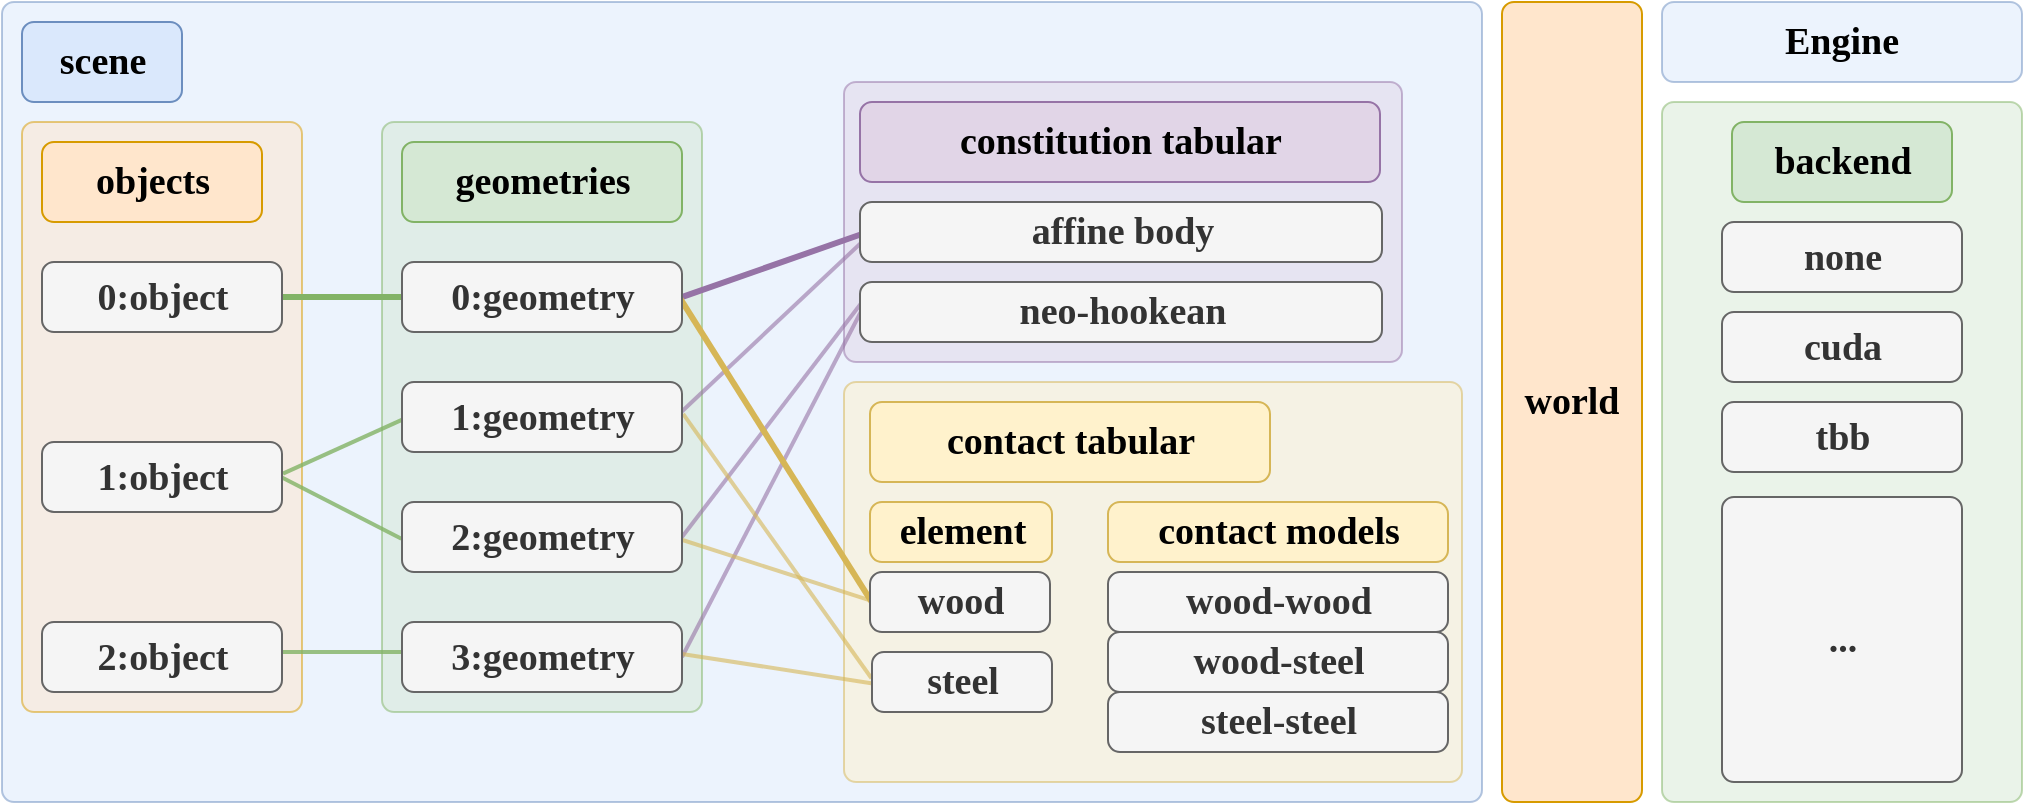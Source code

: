 <mxfile version="24.0.4" type="device">
  <diagram name="第 1 页" id="SAHKPxjK9V1qAOfatdbY">
    <mxGraphModel dx="3015" dy="2055" grid="1" gridSize="10" guides="1" tooltips="1" connect="1" arrows="1" fold="1" page="1" pageScale="1" pageWidth="827" pageHeight="1169" math="0" shadow="0">
      <root>
        <mxCell id="0" />
        <mxCell id="1" parent="0" />
        <mxCell id="b9sYkB1GpHUD2K_iO5PB-35" value="" style="rounded=1;whiteSpace=wrap;html=1;movable=1;resizable=1;rotatable=1;deletable=1;editable=1;locked=0;connectable=1;fillColor=#dae8fc;strokeColor=#6c8ebf;shadow=0;opacity=50;absoluteArcSize=1;arcSize=12;" parent="1" vertex="1">
          <mxGeometry x="-20" y="-210" width="740" height="400" as="geometry" />
        </mxCell>
        <mxCell id="lv3CAIxyMZGmVp8VG3db-56" value="" style="rounded=1;whiteSpace=wrap;html=1;movable=1;resizable=1;rotatable=1;deletable=1;editable=1;locked=0;connectable=1;fillColor=#d5e8d4;strokeColor=#82b366;shadow=0;opacity=50;absoluteArcSize=1;arcSize=12;" parent="1" vertex="1">
          <mxGeometry x="170" y="-150" width="160" height="295" as="geometry" />
        </mxCell>
        <mxCell id="lv3CAIxyMZGmVp8VG3db-7" value="" style="rounded=1;whiteSpace=wrap;html=1;movable=1;resizable=1;rotatable=1;deletable=1;editable=1;locked=0;connectable=1;fillColor=#fff2cc;strokeColor=#d6b656;shadow=0;opacity=50;absoluteArcSize=1;arcSize=12;" parent="1" vertex="1">
          <mxGeometry x="401" y="-20" width="309" height="200" as="geometry" />
        </mxCell>
        <mxCell id="lv3CAIxyMZGmVp8VG3db-6" value="" style="rounded=1;whiteSpace=wrap;html=1;movable=1;resizable=1;rotatable=1;deletable=1;editable=1;locked=0;connectable=1;fillColor=#e1d5e7;strokeColor=#9673a6;shadow=0;opacity=50;absoluteArcSize=1;arcSize=12;" parent="1" vertex="1">
          <mxGeometry x="401" y="-170" width="279" height="140" as="geometry" />
        </mxCell>
        <mxCell id="b9sYkB1GpHUD2K_iO5PB-41" value="" style="rounded=1;whiteSpace=wrap;html=1;movable=1;resizable=1;rotatable=1;deletable=1;editable=1;locked=0;connectable=1;fillColor=#ffe6cc;strokeColor=#d79b00;shadow=0;opacity=50;absoluteArcSize=1;arcSize=12;" parent="1" vertex="1">
          <mxGeometry x="-10" y="-150" width="140" height="295" as="geometry" />
        </mxCell>
        <mxCell id="b9sYkB1GpHUD2K_iO5PB-42" value="&lt;span style=&quot;font-size: 19px;&quot;&gt;&lt;b&gt;&lt;font face=&quot;Lucida Console&quot;&gt;scene&lt;br&gt;&lt;/font&gt;&lt;/b&gt;&lt;/span&gt;" style="text;html=1;align=center;verticalAlign=middle;resizable=0;points=[];autosize=1;strokeColor=#6c8ebf;fillColor=#dae8fc;rounded=1;absoluteArcSize=1;arcSize=12;" parent="1" vertex="1">
          <mxGeometry x="-10" y="-200" width="80" height="40" as="geometry" />
        </mxCell>
        <mxCell id="lv3CAIxyMZGmVp8VG3db-1" value="&lt;span style=&quot;font-size: 19px;&quot;&gt;&lt;b&gt;&lt;font face=&quot;Lucida Console&quot;&gt;constitution tabular&lt;br&gt;&lt;/font&gt;&lt;/b&gt;&lt;/span&gt;" style="text;html=1;align=center;verticalAlign=middle;resizable=0;points=[];autosize=1;strokeColor=#9673a6;fillColor=#e1d5e7;rounded=1;absoluteArcSize=1;arcSize=12;" parent="1" vertex="1">
          <mxGeometry x="409" y="-160" width="260" height="40" as="geometry" />
        </mxCell>
        <mxCell id="lv3CAIxyMZGmVp8VG3db-2" value="&lt;span style=&quot;font-size: 19px;&quot;&gt;&lt;b&gt;&lt;font face=&quot;Lucida Console&quot;&gt;contact tabular&lt;br&gt;&lt;/font&gt;&lt;/b&gt;&lt;/span&gt;" style="text;html=1;align=center;verticalAlign=middle;resizable=0;points=[];autosize=1;strokeColor=#d6b656;fillColor=#fff2cc;rounded=1;absoluteArcSize=1;arcSize=12;" parent="1" vertex="1">
          <mxGeometry x="414" y="-10" width="200" height="40" as="geometry" />
        </mxCell>
        <mxCell id="lv3CAIxyMZGmVp8VG3db-8" value="&lt;span style=&quot;font-size: 19px;&quot;&gt;&lt;b&gt;&lt;font face=&quot;Lucida Console&quot;&gt;wood-wood&lt;br&gt;&lt;/font&gt;&lt;/b&gt;&lt;/span&gt;" style="text;html=1;align=center;verticalAlign=middle;resizable=1;points=[];autosize=0;strokeColor=#666666;fillColor=#f5f5f5;rounded=1;absoluteArcSize=1;arcSize=12;fontColor=#333333;imageAspect=1;" parent="1" vertex="1">
          <mxGeometry x="533" y="75" width="170" height="30" as="geometry" />
        </mxCell>
        <mxCell id="lv3CAIxyMZGmVp8VG3db-9" value="&lt;span style=&quot;font-size: 19px;&quot;&gt;&lt;b&gt;&lt;font face=&quot;Lucida Console&quot;&gt;wood-steel&lt;br&gt;&lt;/font&gt;&lt;/b&gt;&lt;/span&gt;" style="text;html=1;align=center;verticalAlign=middle;resizable=1;points=[];autosize=0;strokeColor=#666666;fillColor=#f5f5f5;rounded=1;absoluteArcSize=1;arcSize=12;fontColor=#333333;" parent="1" vertex="1">
          <mxGeometry x="533" y="105" width="170" height="30" as="geometry" />
        </mxCell>
        <mxCell id="lv3CAIxyMZGmVp8VG3db-10" value="&lt;span style=&quot;font-size: 19px;&quot;&gt;&lt;b&gt;&lt;font face=&quot;Lucida Console&quot;&gt;steel-steel&lt;br&gt;&lt;/font&gt;&lt;/b&gt;&lt;/span&gt;" style="text;html=1;align=center;verticalAlign=middle;resizable=1;points=[];autosize=0;strokeColor=#666666;fillColor=#f5f5f5;rounded=1;absoluteArcSize=1;arcSize=12;fontColor=#333333;" parent="1" vertex="1">
          <mxGeometry x="533" y="135" width="170" height="30" as="geometry" />
        </mxCell>
        <mxCell id="lv3CAIxyMZGmVp8VG3db-41" value="&lt;span style=&quot;font-size: 19px;&quot;&gt;&lt;b&gt;&lt;font face=&quot;Lucida Console&quot;&gt;element&lt;br&gt;&lt;/font&gt;&lt;/b&gt;&lt;/span&gt;" style="text;html=1;align=center;verticalAlign=middle;resizable=1;points=[];autosize=0;strokeColor=#d6b656;fillColor=#fff2cc;rounded=1;absoluteArcSize=1;arcSize=12;" parent="1" vertex="1">
          <mxGeometry x="414" y="40" width="91" height="30" as="geometry" />
        </mxCell>
        <mxCell id="lv3CAIxyMZGmVp8VG3db-42" value="&lt;span style=&quot;font-size: 19px;&quot;&gt;&lt;b&gt;&lt;font face=&quot;Lucida Console&quot;&gt;contact models&lt;br&gt;&lt;/font&gt;&lt;/b&gt;&lt;/span&gt;" style="text;html=1;align=center;verticalAlign=middle;resizable=1;points=[];autosize=0;strokeColor=#d6b656;fillColor=#fff2cc;rounded=1;absoluteArcSize=1;arcSize=12;" parent="1" vertex="1">
          <mxGeometry x="533" y="40" width="170" height="30" as="geometry" />
        </mxCell>
        <mxCell id="lv3CAIxyMZGmVp8VG3db-44" style="rounded=0;orthogonalLoop=1;jettySize=auto;html=1;fillColor=#e1d5e7;strokeColor=#9673a6;strokeWidth=3;endArrow=none;endFill=0;startArrow=none;startFill=0;endSize=9;startSize=9;exitX=0.994;exitY=0.509;exitDx=0;exitDy=0;exitPerimeter=0;" parent="1" source="b9sYkB1GpHUD2K_iO5PB-46" edge="1">
          <mxGeometry relative="1" as="geometry">
            <mxPoint x="410" y="-94" as="targetPoint" />
          </mxGeometry>
        </mxCell>
        <mxCell id="lv3CAIxyMZGmVp8VG3db-50" style="rounded=0;orthogonalLoop=1;jettySize=auto;html=1;fillColor=#e1d5e7;strokeColor=#9673a6;strokeWidth=2;endArrow=none;endFill=0;startArrow=none;startFill=0;endSize=9;startSize=9;exitX=1;exitY=0.5;exitDx=0;exitDy=0;exitPerimeter=0;entryX=0.003;entryY=0.347;entryDx=0;entryDy=0;entryPerimeter=0;opacity=60;" parent="1" source="b9sYkB1GpHUD2K_iO5PB-49" target="lv3CAIxyMZGmVp8VG3db-4" edge="1">
          <mxGeometry relative="1" as="geometry">
            <mxPoint x="328" y="-41" as="sourcePoint" />
            <mxPoint x="419" y="-43" as="targetPoint" />
          </mxGeometry>
        </mxCell>
        <mxCell id="lv3CAIxyMZGmVp8VG3db-51" style="rounded=0;orthogonalLoop=1;jettySize=auto;html=1;fillColor=#e1d5e7;strokeColor=#9673a6;strokeWidth=2;endArrow=none;endFill=0;startArrow=none;startFill=0;endSize=9;startSize=9;exitX=1;exitY=0.5;exitDx=0;exitDy=0;exitPerimeter=0;entryX=0.002;entryY=0.491;entryDx=0;entryDy=0;entryPerimeter=0;opacity=60;" parent="1" source="b9sYkB1GpHUD2K_iO5PB-37" target="lv3CAIxyMZGmVp8VG3db-4" edge="1">
          <mxGeometry relative="1" as="geometry">
            <mxPoint x="330" y="20" as="sourcePoint" />
            <mxPoint x="420" y="-86" as="targetPoint" />
          </mxGeometry>
        </mxCell>
        <mxCell id="lv3CAIxyMZGmVp8VG3db-47" style="rounded=0;orthogonalLoop=1;jettySize=auto;html=1;fillColor=#e1d5e7;strokeColor=#9673a6;strokeWidth=2;endArrow=none;endFill=0;startArrow=none;startFill=0;endSize=9;startSize=9;exitX=0.986;exitY=0.471;exitDx=0;exitDy=0;exitPerimeter=0;opacity=60;" parent="1" source="b9sYkB1GpHUD2K_iO5PB-47" edge="1">
          <mxGeometry relative="1" as="geometry">
            <mxPoint x="328" y="-100" as="sourcePoint" />
            <mxPoint x="410" y="-90" as="targetPoint" />
          </mxGeometry>
        </mxCell>
        <mxCell id="lv3CAIxyMZGmVp8VG3db-52" style="rounded=0;orthogonalLoop=1;jettySize=auto;html=1;fillColor=#fff2cc;strokeColor=#d6b656;strokeWidth=3;endArrow=none;endFill=0;startArrow=none;startFill=0;endSize=9;startSize=9;exitX=0.986;exitY=0.474;exitDx=0;exitDy=0;exitPerimeter=0;entryX=0.026;entryY=0.577;entryDx=0;entryDy=0;entryPerimeter=0;" parent="1" source="b9sYkB1GpHUD2K_iO5PB-46" target="lv3CAIxyMZGmVp8VG3db-39" edge="1">
          <mxGeometry relative="1" as="geometry">
            <mxPoint x="320" y="-110" as="sourcePoint" />
            <mxPoint x="420" y="-84" as="targetPoint" />
          </mxGeometry>
        </mxCell>
        <mxCell id="lv3CAIxyMZGmVp8VG3db-53" style="rounded=0;orthogonalLoop=1;jettySize=auto;html=1;fillColor=#fff2cc;strokeColor=#d6b656;strokeWidth=2;endArrow=none;endFill=0;startArrow=none;startFill=0;endSize=9;startSize=9;entryX=-0.003;entryY=0.437;entryDx=0;entryDy=0;entryPerimeter=0;opacity=60;exitX=1.004;exitY=0.456;exitDx=0;exitDy=0;exitPerimeter=0;" parent="1" source="b9sYkB1GpHUD2K_iO5PB-47" target="lv3CAIxyMZGmVp8VG3db-40" edge="1">
          <mxGeometry relative="1" as="geometry">
            <mxPoint x="320" y="-50" as="sourcePoint" />
            <mxPoint x="422" y="24" as="targetPoint" />
          </mxGeometry>
        </mxCell>
        <mxCell id="lv3CAIxyMZGmVp8VG3db-54" style="rounded=0;orthogonalLoop=1;jettySize=auto;html=1;fillColor=#fff2cc;strokeColor=#d6b656;strokeWidth=2;endArrow=none;endFill=0;startArrow=none;startFill=0;endSize=9;startSize=9;exitX=0.988;exitY=0.525;exitDx=0;exitDy=0;exitPerimeter=0;opacity=60;entryX=0.009;entryY=0.482;entryDx=0;entryDy=0;entryPerimeter=0;" parent="1" source="b9sYkB1GpHUD2K_iO5PB-49" target="lv3CAIxyMZGmVp8VG3db-39" edge="1">
          <mxGeometry relative="1" as="geometry">
            <mxPoint x="330" y="-40" as="sourcePoint" />
            <mxPoint x="422" y="73" as="targetPoint" />
          </mxGeometry>
        </mxCell>
        <mxCell id="lv3CAIxyMZGmVp8VG3db-55" style="rounded=0;orthogonalLoop=1;jettySize=auto;html=1;fillColor=#fff2cc;strokeColor=#d6b656;strokeWidth=2;endArrow=none;endFill=0;startArrow=none;startFill=0;endSize=9;startSize=9;entryX=0.013;entryY=0.528;entryDx=0;entryDy=0;entryPerimeter=0;opacity=60;exitX=1;exitY=0.456;exitDx=0;exitDy=0;exitPerimeter=0;" parent="1" source="b9sYkB1GpHUD2K_iO5PB-37" target="lv3CAIxyMZGmVp8VG3db-40" edge="1">
          <mxGeometry relative="1" as="geometry">
            <mxPoint x="330" y="-40" as="sourcePoint" />
            <mxPoint x="422" y="73" as="targetPoint" />
          </mxGeometry>
        </mxCell>
        <mxCell id="lv3CAIxyMZGmVp8VG3db-57" style="rounded=0;orthogonalLoop=1;jettySize=auto;html=1;fillColor=#d5e8d4;strokeColor=#82b366;strokeWidth=3;endArrow=none;endFill=0;startArrow=none;startFill=0;endSize=9;startSize=9;" parent="1" source="b9sYkB1GpHUD2K_iO5PB-43" target="b9sYkB1GpHUD2K_iO5PB-46" edge="1">
          <mxGeometry relative="1" as="geometry">
            <mxPoint x="189" y="-255" as="sourcePoint" />
            <mxPoint x="311" y="-135" as="targetPoint" />
          </mxGeometry>
        </mxCell>
        <mxCell id="lv3CAIxyMZGmVp8VG3db-58" style="rounded=0;orthogonalLoop=1;jettySize=auto;html=1;fillColor=#d5e8d4;strokeColor=#82b366;strokeWidth=2;endArrow=none;endFill=0;startArrow=none;startFill=0;endSize=9;startSize=9;opacity=80;entryX=0.019;entryY=0.505;entryDx=0;entryDy=0;entryPerimeter=0;exitX=1.004;exitY=0.452;exitDx=0;exitDy=0;exitPerimeter=0;" parent="1" source="b9sYkB1GpHUD2K_iO5PB-44" target="b9sYkB1GpHUD2K_iO5PB-47" edge="1">
          <mxGeometry relative="1" as="geometry">
            <mxPoint x="328" y="4" as="sourcePoint" />
            <mxPoint x="420" y="-35" as="targetPoint" />
          </mxGeometry>
        </mxCell>
        <mxCell id="lv3CAIxyMZGmVp8VG3db-59" style="rounded=0;orthogonalLoop=1;jettySize=auto;html=1;fillColor=#d5e8d4;strokeColor=#82b366;strokeWidth=2;endArrow=none;endFill=0;startArrow=none;startFill=0;endSize=9;startSize=9;opacity=80;exitX=1;exitY=0.507;exitDx=0;exitDy=0;exitPerimeter=0;entryX=-0.002;entryY=0.525;entryDx=0;entryDy=0;entryPerimeter=0;" parent="1" source="b9sYkB1GpHUD2K_iO5PB-44" target="b9sYkB1GpHUD2K_iO5PB-49" edge="1">
          <mxGeometry relative="1" as="geometry">
            <mxPoint x="130" y="5" as="sourcePoint" />
            <mxPoint x="190" y="5" as="targetPoint" />
          </mxGeometry>
        </mxCell>
        <mxCell id="lv3CAIxyMZGmVp8VG3db-60" style="rounded=0;orthogonalLoop=1;jettySize=auto;html=1;fillColor=#d5e8d4;strokeColor=#82b366;strokeWidth=2;endArrow=none;endFill=0;startArrow=none;startFill=0;endSize=9;startSize=9;opacity=80;" parent="1" edge="1">
          <mxGeometry relative="1" as="geometry">
            <mxPoint x="120" y="115" as="sourcePoint" />
            <mxPoint x="180" y="115" as="targetPoint" />
          </mxGeometry>
        </mxCell>
        <mxCell id="lv3CAIxyMZGmVp8VG3db-39" value="&lt;span style=&quot;font-size: 19px;&quot;&gt;&lt;b&gt;&lt;font face=&quot;Lucida Console&quot;&gt;wood&lt;br&gt;&lt;/font&gt;&lt;/b&gt;&lt;/span&gt;" style="text;html=1;align=center;verticalAlign=middle;resizable=1;points=[];autosize=0;strokeColor=#666666;fillColor=#f5f5f5;rounded=1;absoluteArcSize=1;arcSize=12;fontColor=#333333;imageAspect=1;" parent="1" vertex="1">
          <mxGeometry x="414" y="75" width="90" height="30" as="geometry" />
        </mxCell>
        <mxCell id="lv3CAIxyMZGmVp8VG3db-3" value="&lt;span style=&quot;font-size: 19px;&quot;&gt;&lt;b&gt;&lt;font face=&quot;Lucida Console&quot;&gt;affine body&lt;br&gt;&lt;/font&gt;&lt;/b&gt;&lt;/span&gt;" style="text;html=1;align=center;verticalAlign=middle;resizable=1;points=[];autosize=0;strokeColor=#666666;fillColor=#f5f5f5;rounded=1;absoluteArcSize=1;arcSize=12;fontColor=#333333;" parent="1" vertex="1">
          <mxGeometry x="409" y="-110" width="261" height="30" as="geometry" />
        </mxCell>
        <mxCell id="lv3CAIxyMZGmVp8VG3db-4" value="&lt;span style=&quot;font-size: 19px;&quot;&gt;&lt;b&gt;&lt;font face=&quot;Lucida Console&quot;&gt;neo-hookean&lt;br&gt;&lt;/font&gt;&lt;/b&gt;&lt;/span&gt;" style="text;html=1;align=center;verticalAlign=middle;resizable=1;points=[];autosize=0;strokeColor=#666666;fillColor=#f5f5f5;rounded=1;absoluteArcSize=1;arcSize=12;fontColor=#333333;" parent="1" vertex="1">
          <mxGeometry x="409" y="-70" width="261" height="30" as="geometry" />
        </mxCell>
        <mxCell id="lv3CAIxyMZGmVp8VG3db-40" value="&lt;span style=&quot;font-size: 19px;&quot;&gt;&lt;b&gt;&lt;font face=&quot;Lucida Console&quot;&gt;steel&lt;br&gt;&lt;/font&gt;&lt;/b&gt;&lt;/span&gt;" style="text;html=1;align=center;verticalAlign=middle;resizable=1;points=[];autosize=0;strokeColor=#666666;fillColor=#f5f5f5;rounded=1;absoluteArcSize=1;arcSize=12;fontColor=#333333;imageAspect=1;" parent="1" vertex="1">
          <mxGeometry x="415" y="115" width="90" height="30" as="geometry" />
        </mxCell>
        <mxCell id="b9sYkB1GpHUD2K_iO5PB-37" value="&lt;span style=&quot;font-size: 19px;&quot;&gt;&lt;b&gt;&lt;font face=&quot;Lucida Console&quot;&gt;3:geometry&lt;br&gt;&lt;/font&gt;&lt;/b&gt;&lt;/span&gt;" style="text;html=1;align=center;verticalAlign=middle;resizable=1;points=[];autosize=0;strokeColor=#666666;fillColor=#f5f5f5;rounded=1;absoluteArcSize=1;arcSize=12;fontColor=#333333;" parent="1" vertex="1">
          <mxGeometry x="180" y="100" width="140" height="35" as="geometry" />
        </mxCell>
        <mxCell id="b9sYkB1GpHUD2K_iO5PB-43" value="&lt;span style=&quot;font-size: 19px;&quot;&gt;&lt;b&gt;&lt;font face=&quot;Lucida Console&quot;&gt;0:object&lt;br&gt;&lt;/font&gt;&lt;/b&gt;&lt;/span&gt;" style="text;html=1;align=center;verticalAlign=middle;resizable=1;points=[];autosize=0;strokeColor=#666666;fillColor=#f5f5f5;rounded=1;absoluteArcSize=1;arcSize=12;fontColor=#333333;" parent="1" vertex="1">
          <mxGeometry y="-80" width="120" height="35" as="geometry" />
        </mxCell>
        <mxCell id="b9sYkB1GpHUD2K_iO5PB-44" value="&lt;span style=&quot;font-size: 19px;&quot;&gt;&lt;b&gt;&lt;font face=&quot;Lucida Console&quot;&gt;1:object&lt;br&gt;&lt;/font&gt;&lt;/b&gt;&lt;/span&gt;" style="text;html=1;align=center;verticalAlign=middle;resizable=1;points=[];autosize=0;strokeColor=#666666;fillColor=#f5f5f5;rounded=1;absoluteArcSize=1;arcSize=12;fontColor=#333333;" parent="1" vertex="1">
          <mxGeometry y="10" width="120" height="35" as="geometry" />
        </mxCell>
        <mxCell id="b9sYkB1GpHUD2K_iO5PB-47" value="&lt;span style=&quot;font-size: 19px;&quot;&gt;&lt;b&gt;&lt;font face=&quot;Lucida Console&quot;&gt;1:geometry&lt;br&gt;&lt;/font&gt;&lt;/b&gt;&lt;/span&gt;" style="text;html=1;align=center;verticalAlign=middle;resizable=1;points=[];autosize=0;strokeColor=#666666;fillColor=#f5f5f5;rounded=1;absoluteArcSize=1;arcSize=12;fontColor=#333333;" parent="1" vertex="1">
          <mxGeometry x="180" y="-20" width="140" height="35" as="geometry" />
        </mxCell>
        <mxCell id="b9sYkB1GpHUD2K_iO5PB-48" value="&lt;span style=&quot;font-size: 19px;&quot;&gt;&lt;b&gt;&lt;font face=&quot;Lucida Console&quot;&gt;2:object&lt;br&gt;&lt;/font&gt;&lt;/b&gt;&lt;/span&gt;" style="text;html=1;align=center;verticalAlign=middle;resizable=1;points=[];autosize=0;strokeColor=#666666;fillColor=#f5f5f5;rounded=1;absoluteArcSize=1;arcSize=12;fontColor=#333333;" parent="1" vertex="1">
          <mxGeometry y="100" width="120" height="35" as="geometry" />
        </mxCell>
        <mxCell id="b9sYkB1GpHUD2K_iO5PB-49" value="&lt;span style=&quot;font-size: 19px;&quot;&gt;&lt;b&gt;&lt;font face=&quot;Lucida Console&quot;&gt;2:geometry&lt;br&gt;&lt;/font&gt;&lt;/b&gt;&lt;/span&gt;" style="text;html=1;align=center;verticalAlign=middle;resizable=1;points=[];autosize=0;strokeColor=#666666;fillColor=#f5f5f5;rounded=1;absoluteArcSize=1;arcSize=12;fontColor=#333333;" parent="1" vertex="1">
          <mxGeometry x="180" y="40" width="140" height="35" as="geometry" />
        </mxCell>
        <mxCell id="b9sYkB1GpHUD2K_iO5PB-46" value="&lt;span style=&quot;font-size: 19px;&quot;&gt;&lt;b&gt;&lt;font face=&quot;Lucida Console&quot;&gt;0:geometry&lt;br&gt;&lt;/font&gt;&lt;/b&gt;&lt;/span&gt;" style="text;html=1;align=center;verticalAlign=middle;resizable=1;points=[];autosize=0;strokeColor=#666666;fillColor=#f5f5f5;rounded=1;absoluteArcSize=1;arcSize=12;fontColor=#333333;" parent="1" vertex="1">
          <mxGeometry x="180" y="-80" width="140" height="35" as="geometry" />
        </mxCell>
        <mxCell id="lv3CAIxyMZGmVp8VG3db-61" value="&lt;span style=&quot;font-size: 19px;&quot;&gt;&lt;b&gt;&lt;font face=&quot;Lucida Console&quot;&gt;objects&lt;br&gt;&lt;/font&gt;&lt;/b&gt;&lt;/span&gt;" style="text;html=1;align=center;verticalAlign=middle;resizable=0;points=[];autosize=1;strokeColor=#d79b00;fillColor=#ffe6cc;rounded=1;absoluteArcSize=1;arcSize=12;" parent="1" vertex="1">
          <mxGeometry y="-140" width="110" height="40" as="geometry" />
        </mxCell>
        <mxCell id="lv3CAIxyMZGmVp8VG3db-62" value="&lt;span style=&quot;font-size: 19px;&quot;&gt;&lt;b&gt;&lt;font face=&quot;Lucida Console&quot;&gt;geometries&lt;br&gt;&lt;/font&gt;&lt;/b&gt;&lt;/span&gt;" style="text;html=1;align=center;verticalAlign=middle;resizable=0;points=[];autosize=1;strokeColor=#82b366;fillColor=#d5e8d4;rounded=1;absoluteArcSize=1;arcSize=12;" parent="1" vertex="1">
          <mxGeometry x="180" y="-140" width="140" height="40" as="geometry" />
        </mxCell>
        <mxCell id="QdW892PC0uTMG-nPeLor-2" value="&lt;b style=&quot;font-size: 19px; text-wrap: nowrap;&quot;&gt;&lt;font face=&quot;Lucida Console&quot;&gt;world&lt;/font&gt;&lt;/b&gt;" style="rounded=1;whiteSpace=wrap;html=1;movable=1;resizable=1;rotatable=1;deletable=1;editable=1;locked=0;connectable=1;fillColor=#ffe6cc;strokeColor=#d79b00;shadow=0;absoluteArcSize=1;arcSize=12;" vertex="1" parent="1">
          <mxGeometry x="730" y="-210" width="70" height="400" as="geometry" />
        </mxCell>
        <mxCell id="QdW892PC0uTMG-nPeLor-4" value="" style="rounded=1;whiteSpace=wrap;html=1;movable=1;resizable=1;rotatable=1;deletable=1;editable=1;locked=0;connectable=1;fillColor=#d5e8d4;strokeColor=#82b366;shadow=0;opacity=50;absoluteArcSize=1;arcSize=12;" vertex="1" parent="1">
          <mxGeometry x="810" y="-160" width="180" height="350" as="geometry" />
        </mxCell>
        <mxCell id="QdW892PC0uTMG-nPeLor-5" value="&lt;span style=&quot;font-size: 19px;&quot;&gt;&lt;b&gt;&lt;font face=&quot;Lucida Console&quot;&gt;backend&lt;br&gt;&lt;/font&gt;&lt;/b&gt;&lt;/span&gt;" style="text;html=1;align=center;verticalAlign=middle;resizable=0;points=[];autosize=1;strokeColor=#82b366;fillColor=#d5e8d4;rounded=1;absoluteArcSize=1;arcSize=12;" vertex="1" parent="1">
          <mxGeometry x="845" y="-150" width="110" height="40" as="geometry" />
        </mxCell>
        <mxCell id="QdW892PC0uTMG-nPeLor-6" value="&lt;font face=&quot;Lucida Console&quot;&gt;&lt;span style=&quot;font-size: 19px;&quot;&gt;&lt;b&gt;none&lt;/b&gt;&lt;/span&gt;&lt;/font&gt;" style="text;html=1;align=center;verticalAlign=middle;resizable=1;points=[];autosize=0;strokeColor=#666666;fillColor=#f5f5f5;rounded=1;absoluteArcSize=1;arcSize=12;fontColor=#333333;" vertex="1" parent="1">
          <mxGeometry x="840" y="-100" width="120" height="35" as="geometry" />
        </mxCell>
        <mxCell id="QdW892PC0uTMG-nPeLor-7" value="&lt;font face=&quot;Lucida Console&quot;&gt;&lt;span style=&quot;font-size: 19px;&quot;&gt;&lt;b&gt;cuda&lt;/b&gt;&lt;/span&gt;&lt;/font&gt;" style="text;html=1;align=center;verticalAlign=middle;resizable=1;points=[];autosize=0;strokeColor=#666666;fillColor=#f5f5f5;rounded=1;absoluteArcSize=1;arcSize=12;fontColor=#333333;" vertex="1" parent="1">
          <mxGeometry x="840" y="-55" width="120" height="35" as="geometry" />
        </mxCell>
        <mxCell id="QdW892PC0uTMG-nPeLor-8" value="&lt;font face=&quot;Lucida Console&quot;&gt;&lt;span style=&quot;font-size: 19px;&quot;&gt;&lt;b&gt;tbb&lt;/b&gt;&lt;/span&gt;&lt;/font&gt;" style="text;html=1;align=center;verticalAlign=middle;resizable=1;points=[];autosize=0;strokeColor=#666666;fillColor=#f5f5f5;rounded=1;absoluteArcSize=1;arcSize=12;fontColor=#333333;" vertex="1" parent="1">
          <mxGeometry x="840" y="-10" width="120" height="35" as="geometry" />
        </mxCell>
        <mxCell id="QdW892PC0uTMG-nPeLor-9" value="&lt;b style=&quot;font-size: 19px; text-wrap: nowrap;&quot;&gt;&lt;font face=&quot;Lucida Console&quot;&gt;Engine&lt;/font&gt;&lt;/b&gt;" style="rounded=1;whiteSpace=wrap;html=1;movable=1;resizable=1;rotatable=1;deletable=1;editable=1;locked=0;connectable=1;fillColor=#dae8fc;strokeColor=#6c8ebf;shadow=0;opacity=50;absoluteArcSize=1;arcSize=12;" vertex="1" parent="1">
          <mxGeometry x="810" y="-210" width="180" height="40" as="geometry" />
        </mxCell>
        <mxCell id="QdW892PC0uTMG-nPeLor-10" value="&lt;font face=&quot;Lucida Console&quot;&gt;&lt;span style=&quot;font-size: 19px;&quot;&gt;&lt;b&gt;...&lt;/b&gt;&lt;/span&gt;&lt;/font&gt;" style="text;html=1;align=center;verticalAlign=middle;resizable=1;points=[];autosize=0;strokeColor=#666666;fillColor=#f5f5f5;rounded=1;absoluteArcSize=1;arcSize=12;fontColor=#333333;" vertex="1" parent="1">
          <mxGeometry x="840" y="37.5" width="120" height="142.5" as="geometry" />
        </mxCell>
      </root>
    </mxGraphModel>
  </diagram>
</mxfile>

